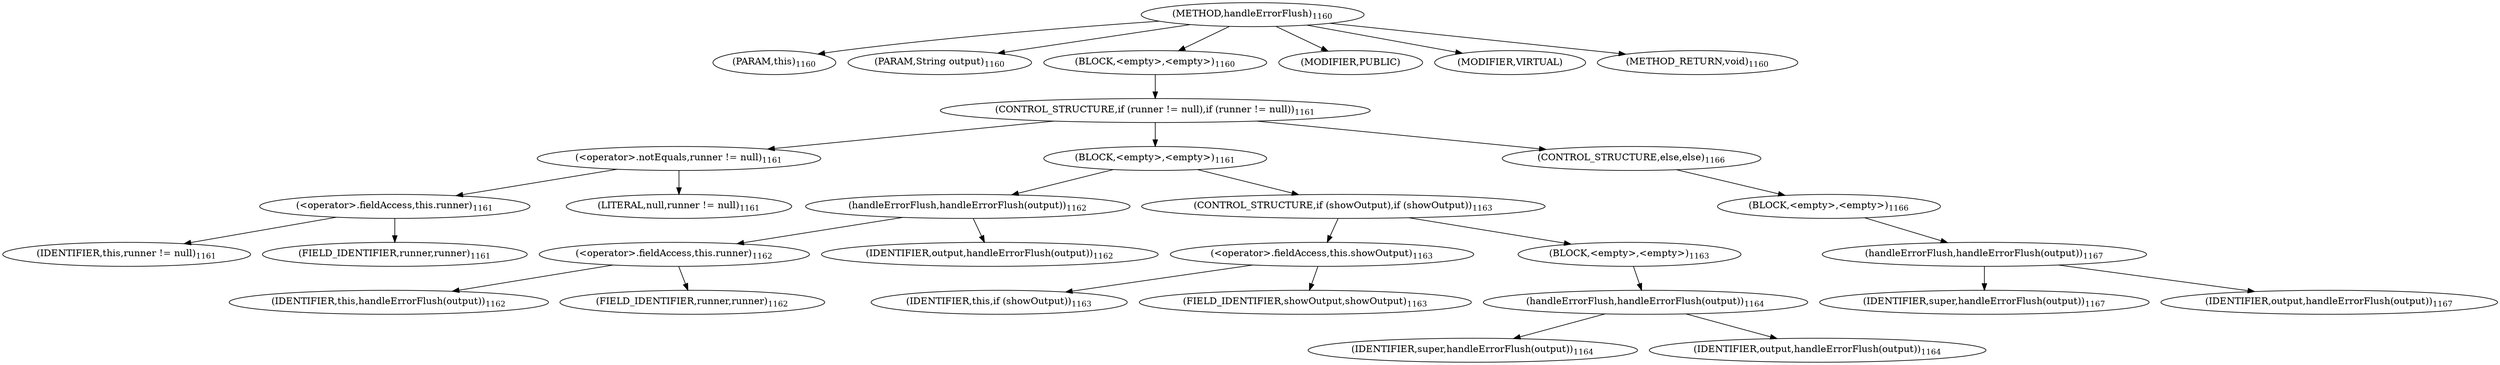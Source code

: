 digraph "handleErrorFlush" {  
"2442" [label = <(METHOD,handleErrorFlush)<SUB>1160</SUB>> ]
"2443" [label = <(PARAM,this)<SUB>1160</SUB>> ]
"2444" [label = <(PARAM,String output)<SUB>1160</SUB>> ]
"2445" [label = <(BLOCK,&lt;empty&gt;,&lt;empty&gt;)<SUB>1160</SUB>> ]
"2446" [label = <(CONTROL_STRUCTURE,if (runner != null),if (runner != null))<SUB>1161</SUB>> ]
"2447" [label = <(&lt;operator&gt;.notEquals,runner != null)<SUB>1161</SUB>> ]
"2448" [label = <(&lt;operator&gt;.fieldAccess,this.runner)<SUB>1161</SUB>> ]
"2449" [label = <(IDENTIFIER,this,runner != null)<SUB>1161</SUB>> ]
"2450" [label = <(FIELD_IDENTIFIER,runner,runner)<SUB>1161</SUB>> ]
"2451" [label = <(LITERAL,null,runner != null)<SUB>1161</SUB>> ]
"2452" [label = <(BLOCK,&lt;empty&gt;,&lt;empty&gt;)<SUB>1161</SUB>> ]
"2453" [label = <(handleErrorFlush,handleErrorFlush(output))<SUB>1162</SUB>> ]
"2454" [label = <(&lt;operator&gt;.fieldAccess,this.runner)<SUB>1162</SUB>> ]
"2455" [label = <(IDENTIFIER,this,handleErrorFlush(output))<SUB>1162</SUB>> ]
"2456" [label = <(FIELD_IDENTIFIER,runner,runner)<SUB>1162</SUB>> ]
"2457" [label = <(IDENTIFIER,output,handleErrorFlush(output))<SUB>1162</SUB>> ]
"2458" [label = <(CONTROL_STRUCTURE,if (showOutput),if (showOutput))<SUB>1163</SUB>> ]
"2459" [label = <(&lt;operator&gt;.fieldAccess,this.showOutput)<SUB>1163</SUB>> ]
"2460" [label = <(IDENTIFIER,this,if (showOutput))<SUB>1163</SUB>> ]
"2461" [label = <(FIELD_IDENTIFIER,showOutput,showOutput)<SUB>1163</SUB>> ]
"2462" [label = <(BLOCK,&lt;empty&gt;,&lt;empty&gt;)<SUB>1163</SUB>> ]
"2463" [label = <(handleErrorFlush,handleErrorFlush(output))<SUB>1164</SUB>> ]
"2464" [label = <(IDENTIFIER,super,handleErrorFlush(output))<SUB>1164</SUB>> ]
"2465" [label = <(IDENTIFIER,output,handleErrorFlush(output))<SUB>1164</SUB>> ]
"2466" [label = <(CONTROL_STRUCTURE,else,else)<SUB>1166</SUB>> ]
"2467" [label = <(BLOCK,&lt;empty&gt;,&lt;empty&gt;)<SUB>1166</SUB>> ]
"2468" [label = <(handleErrorFlush,handleErrorFlush(output))<SUB>1167</SUB>> ]
"2469" [label = <(IDENTIFIER,super,handleErrorFlush(output))<SUB>1167</SUB>> ]
"2470" [label = <(IDENTIFIER,output,handleErrorFlush(output))<SUB>1167</SUB>> ]
"2471" [label = <(MODIFIER,PUBLIC)> ]
"2472" [label = <(MODIFIER,VIRTUAL)> ]
"2473" [label = <(METHOD_RETURN,void)<SUB>1160</SUB>> ]
  "2442" -> "2443" 
  "2442" -> "2444" 
  "2442" -> "2445" 
  "2442" -> "2471" 
  "2442" -> "2472" 
  "2442" -> "2473" 
  "2445" -> "2446" 
  "2446" -> "2447" 
  "2446" -> "2452" 
  "2446" -> "2466" 
  "2447" -> "2448" 
  "2447" -> "2451" 
  "2448" -> "2449" 
  "2448" -> "2450" 
  "2452" -> "2453" 
  "2452" -> "2458" 
  "2453" -> "2454" 
  "2453" -> "2457" 
  "2454" -> "2455" 
  "2454" -> "2456" 
  "2458" -> "2459" 
  "2458" -> "2462" 
  "2459" -> "2460" 
  "2459" -> "2461" 
  "2462" -> "2463" 
  "2463" -> "2464" 
  "2463" -> "2465" 
  "2466" -> "2467" 
  "2467" -> "2468" 
  "2468" -> "2469" 
  "2468" -> "2470" 
}
